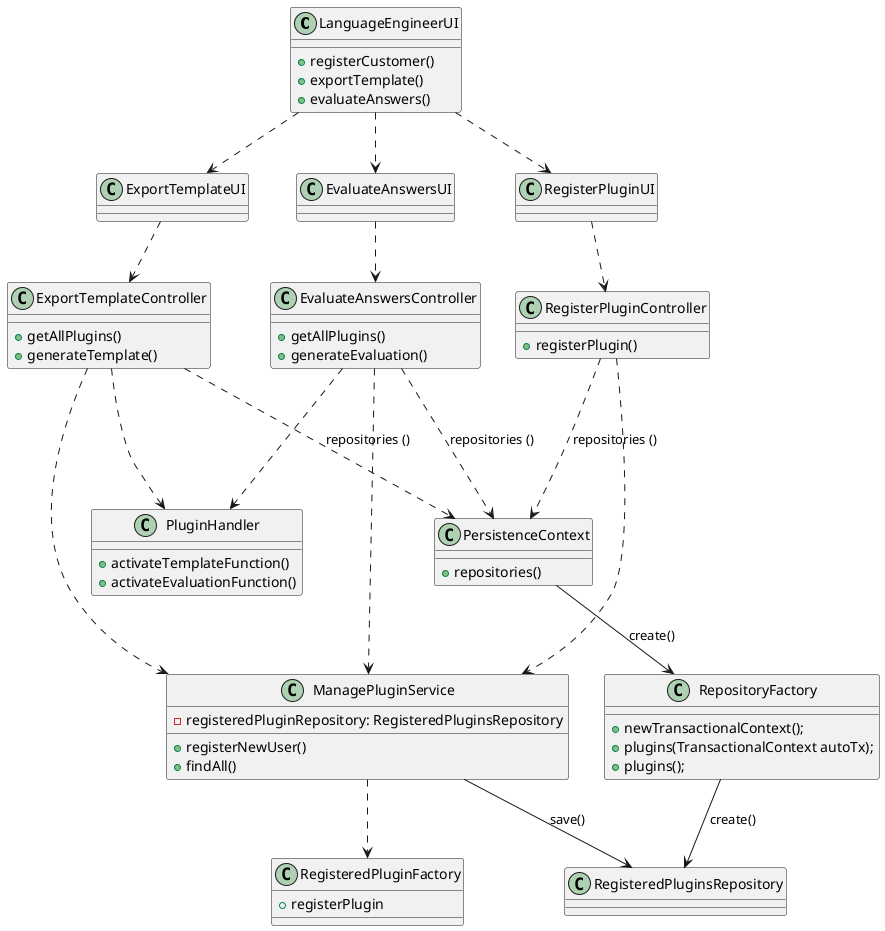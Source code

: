 @startuml

class LanguageEngineerUI {
    +registerCustomer()
    +exportTemplate()
    +evaluateAnswers()
}

class RegisterPluginUI {

}

class RegisterPluginController {
    +registerPlugin()
}

class PersistenceContext {
    +repositories()
}

class RepositoryFactory {
    +newTransactionalContext();
    + plugins(TransactionalContext autoTx);
    + plugins();

}

class PluginHandler {
    + activateTemplateFunction()
    + activateEvaluationFunction()
}

class ManagePluginService {
    - registeredPluginRepository: RegisteredPluginsRepository
    + registerNewUser()
    + findAll()
}

class RegisteredPluginFactory {
    +registerPlugin
}

class RegisteredPluginsRepository {

}


LanguageEngineerUI ..> RegisterPluginUI

RegisterPluginUI ..> RegisterPluginController

RegisterPluginController ...> PersistenceContext : repositories ()

RegisterPluginController ..> ManagePluginService

ManagePluginService ..> RegisteredPluginFactory
ManagePluginService -> RegisteredPluginsRepository : save()


PersistenceContext --> RepositoryFactory : create()

RepositoryFactory --> RegisteredPluginsRepository : create()

'==============================================
class ExportTemplateUI{}

class ExportTemplateController{

    + getAllPlugins()
    + generateTemplate()
    }

LanguageEngineerUI ..> ExportTemplateUI
ExportTemplateUI ..> ExportTemplateController

ExportTemplateController ...> PluginHandler
ExportTemplateController ...> PersistenceContext : repositories ()

'=============================================
class EvaluateAnswersUI{}

class EvaluateAnswersController{

    + getAllPlugins()
    + generateEvaluation()
    }

LanguageEngineerUI ..> EvaluateAnswersUI
EvaluateAnswersUI ..> EvaluateAnswersController

EvaluateAnswersController ...> PluginHandler
EvaluateAnswersController ...> PersistenceContext : repositories ()

ExportTemplateController ....> ManagePluginService
EvaluateAnswersController ....> ManagePluginService

@enduml